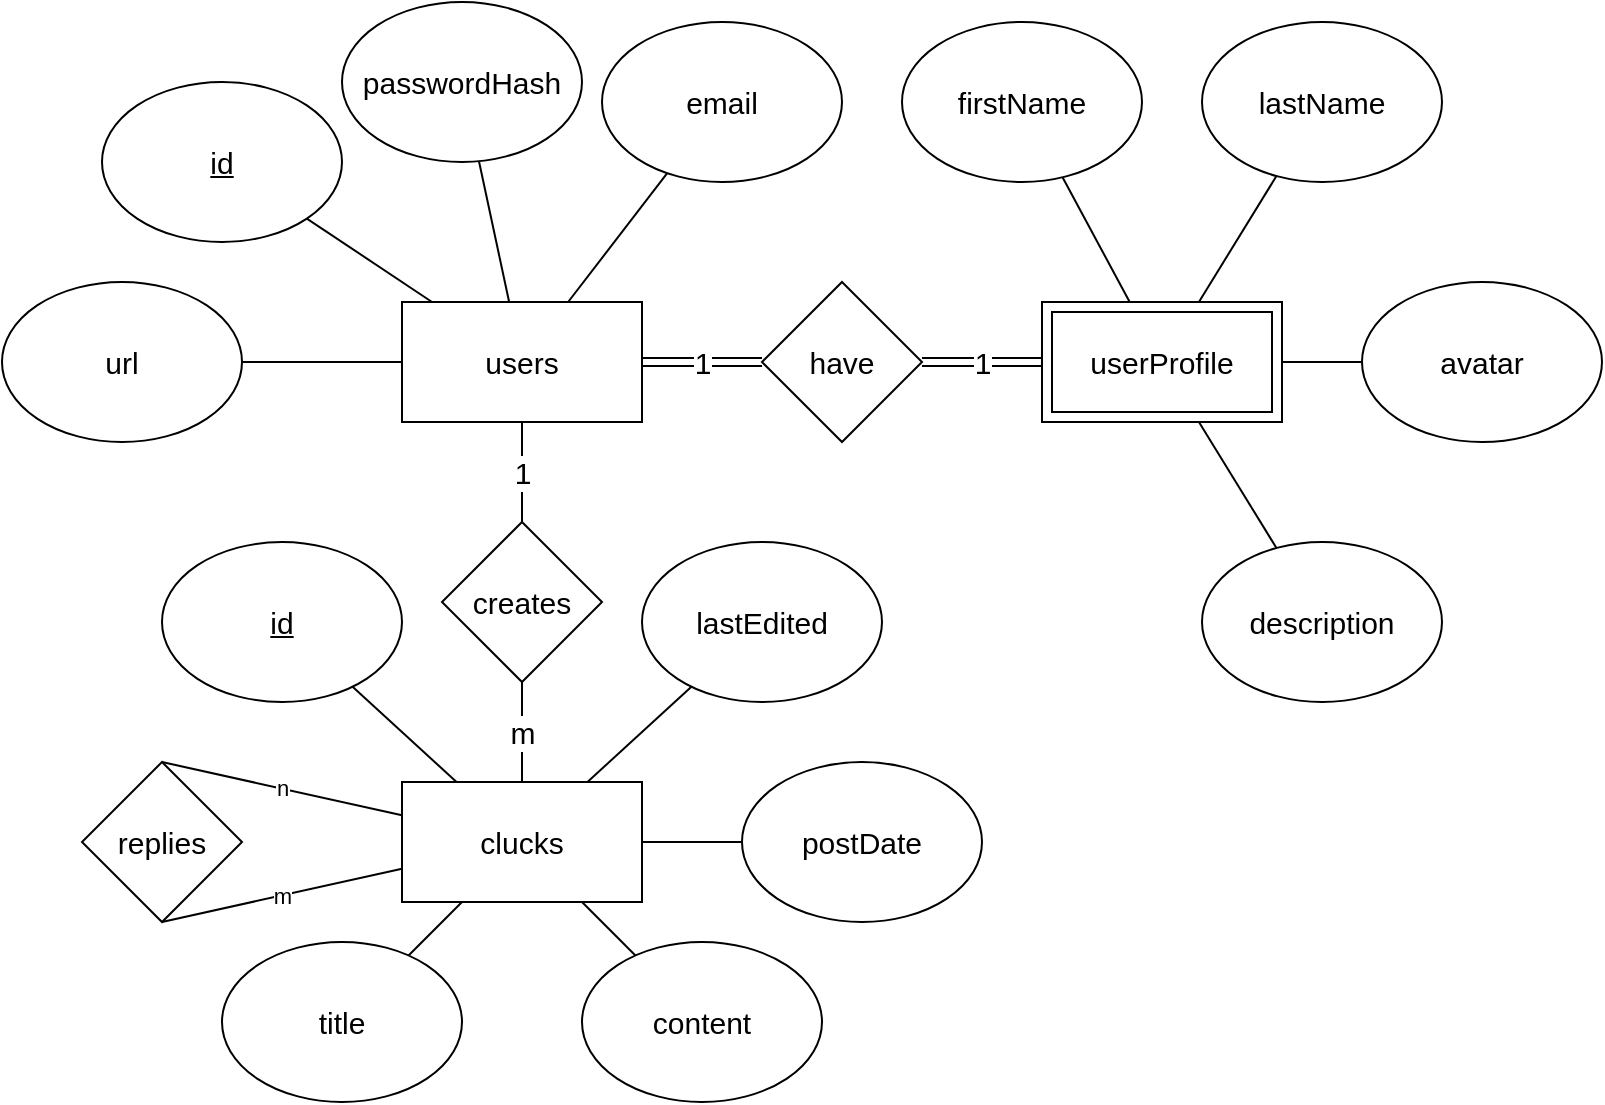 <mxfile version="14.4.9" type="github">
  <diagram id="FdH01JQC1spgoEAyih00" name="Page-1">
    <mxGraphModel dx="669" dy="626" grid="1" gridSize="10" guides="1" tooltips="1" connect="1" arrows="1" fold="1" page="1" pageScale="1" pageWidth="2000" pageHeight="2000" math="0" shadow="0">
      <root>
        <mxCell id="0" />
        <mxCell id="1" parent="0" />
        <mxCell id="WawIfko5WMgao0eIUD8T-9" value="1" style="edgeStyle=none;orthogonalLoop=1;jettySize=auto;html=1;endArrow=none;fontSize=15;" parent="1" source="WawIfko5WMgao0eIUD8T-1" target="WawIfko5WMgao0eIUD8T-8" edge="1">
          <mxGeometry relative="1" as="geometry" />
        </mxCell>
        <mxCell id="tNgVoDC_O4yaV1nt4Lbj-8" style="edgeStyle=none;orthogonalLoop=1;jettySize=auto;html=1;endArrow=none;" edge="1" parent="1" source="WawIfko5WMgao0eIUD8T-1" target="tNgVoDC_O4yaV1nt4Lbj-6">
          <mxGeometry relative="1" as="geometry" />
        </mxCell>
        <mxCell id="tNgVoDC_O4yaV1nt4Lbj-9" style="edgeStyle=none;orthogonalLoop=1;jettySize=auto;html=1;endArrow=none;" edge="1" parent="1" source="WawIfko5WMgao0eIUD8T-1" target="tNgVoDC_O4yaV1nt4Lbj-4">
          <mxGeometry relative="1" as="geometry" />
        </mxCell>
        <mxCell id="tNgVoDC_O4yaV1nt4Lbj-11" value="" style="edgeStyle=none;orthogonalLoop=1;jettySize=auto;html=1;endArrow=none;" edge="1" parent="1" source="WawIfko5WMgao0eIUD8T-1" target="tNgVoDC_O4yaV1nt4Lbj-10">
          <mxGeometry relative="1" as="geometry" />
        </mxCell>
        <mxCell id="WawIfko5WMgao0eIUD8T-1" value="users" style="rounded=0;whiteSpace=wrap;html=1;fontSize=15;" parent="1" vertex="1">
          <mxGeometry x="240" y="200" width="120" height="60" as="geometry" />
        </mxCell>
        <mxCell id="tNgVoDC_O4yaV1nt4Lbj-13" value="" style="edgeStyle=none;orthogonalLoop=1;jettySize=auto;html=1;endArrow=none;" edge="1" parent="1" source="WawIfko5WMgao0eIUD8T-2" target="tNgVoDC_O4yaV1nt4Lbj-12">
          <mxGeometry relative="1" as="geometry" />
        </mxCell>
        <mxCell id="tNgVoDC_O4yaV1nt4Lbj-15" value="" style="edgeStyle=none;orthogonalLoop=1;jettySize=auto;html=1;endArrow=none;" edge="1" parent="1" source="WawIfko5WMgao0eIUD8T-2" target="tNgVoDC_O4yaV1nt4Lbj-14">
          <mxGeometry relative="1" as="geometry" />
        </mxCell>
        <mxCell id="tNgVoDC_O4yaV1nt4Lbj-17" value="" style="edgeStyle=none;orthogonalLoop=1;jettySize=auto;html=1;endArrow=none;" edge="1" parent="1" source="WawIfko5WMgao0eIUD8T-2" target="tNgVoDC_O4yaV1nt4Lbj-16">
          <mxGeometry relative="1" as="geometry" />
        </mxCell>
        <mxCell id="tNgVoDC_O4yaV1nt4Lbj-20" value="" style="edgeStyle=none;orthogonalLoop=1;jettySize=auto;html=1;endArrow=none;" edge="1" parent="1" source="WawIfko5WMgao0eIUD8T-2" target="tNgVoDC_O4yaV1nt4Lbj-19">
          <mxGeometry relative="1" as="geometry" />
        </mxCell>
        <mxCell id="WawIfko5WMgao0eIUD8T-2" value="userProfile" style="shape=ext;margin=3;double=1;whiteSpace=wrap;html=1;align=center;fontSize=15;" parent="1" vertex="1">
          <mxGeometry x="560" y="200" width="120" height="60" as="geometry" />
        </mxCell>
        <mxCell id="WawIfko5WMgao0eIUD8T-6" value="1" style="edgeStyle=none;orthogonalLoop=1;jettySize=auto;html=1;endArrow=none;shape=link;fontSize=15;" parent="1" source="WawIfko5WMgao0eIUD8T-3" target="WawIfko5WMgao0eIUD8T-2" edge="1">
          <mxGeometry relative="1" as="geometry" />
        </mxCell>
        <mxCell id="WawIfko5WMgao0eIUD8T-3" value="have" style="rhombus;whiteSpace=wrap;html=1;rounded=0;fontSize=15;" parent="1" vertex="1">
          <mxGeometry x="420" y="190" width="80" height="80" as="geometry" />
        </mxCell>
        <mxCell id="WawIfko5WMgao0eIUD8T-5" value="1" style="endArrow=none;html=1;shape=link;fontSize=15;" parent="1" source="WawIfko5WMgao0eIUD8T-1" target="WawIfko5WMgao0eIUD8T-3" edge="1">
          <mxGeometry width="50" height="50" relative="1" as="geometry">
            <mxPoint x="690" y="500" as="sourcePoint" />
            <mxPoint x="740" y="450" as="targetPoint" />
          </mxGeometry>
        </mxCell>
        <mxCell id="tNgVoDC_O4yaV1nt4Lbj-22" value="n" style="edgeStyle=none;orthogonalLoop=1;jettySize=auto;html=1;endArrow=none;entryX=0.5;entryY=0;entryDx=0;entryDy=0;" edge="1" parent="1" source="WawIfko5WMgao0eIUD8T-7" target="tNgVoDC_O4yaV1nt4Lbj-21">
          <mxGeometry relative="1" as="geometry" />
        </mxCell>
        <mxCell id="tNgVoDC_O4yaV1nt4Lbj-25" value="" style="edgeStyle=none;orthogonalLoop=1;jettySize=auto;html=1;endArrow=none;" edge="1" parent="1" source="WawIfko5WMgao0eIUD8T-7" target="tNgVoDC_O4yaV1nt4Lbj-24">
          <mxGeometry relative="1" as="geometry" />
        </mxCell>
        <mxCell id="tNgVoDC_O4yaV1nt4Lbj-27" value="" style="edgeStyle=none;orthogonalLoop=1;jettySize=auto;html=1;endArrow=none;" edge="1" parent="1" source="WawIfko5WMgao0eIUD8T-7" target="tNgVoDC_O4yaV1nt4Lbj-26">
          <mxGeometry relative="1" as="geometry" />
        </mxCell>
        <mxCell id="tNgVoDC_O4yaV1nt4Lbj-29" value="" style="edgeStyle=none;orthogonalLoop=1;jettySize=auto;html=1;endArrow=none;" edge="1" parent="1" source="WawIfko5WMgao0eIUD8T-7" target="tNgVoDC_O4yaV1nt4Lbj-28">
          <mxGeometry relative="1" as="geometry" />
        </mxCell>
        <mxCell id="tNgVoDC_O4yaV1nt4Lbj-31" value="" style="edgeStyle=none;orthogonalLoop=1;jettySize=auto;html=1;endArrow=none;" edge="1" parent="1" source="WawIfko5WMgao0eIUD8T-7" target="tNgVoDC_O4yaV1nt4Lbj-30">
          <mxGeometry relative="1" as="geometry" />
        </mxCell>
        <mxCell id="tNgVoDC_O4yaV1nt4Lbj-35" value="" style="edgeStyle=none;orthogonalLoop=1;jettySize=auto;html=1;endArrow=none;" edge="1" parent="1" source="WawIfko5WMgao0eIUD8T-7" target="tNgVoDC_O4yaV1nt4Lbj-34">
          <mxGeometry relative="1" as="geometry" />
        </mxCell>
        <mxCell id="WawIfko5WMgao0eIUD8T-7" value="clucks" style="rounded=0;whiteSpace=wrap;html=1;fontSize=15;" parent="1" vertex="1">
          <mxGeometry x="240" y="440" width="120" height="60" as="geometry" />
        </mxCell>
        <mxCell id="WawIfko5WMgao0eIUD8T-10" value="m" style="edgeStyle=none;orthogonalLoop=1;jettySize=auto;html=1;endArrow=none;fontSize=15;" parent="1" source="WawIfko5WMgao0eIUD8T-8" target="WawIfko5WMgao0eIUD8T-7" edge="1">
          <mxGeometry relative="1" as="geometry" />
        </mxCell>
        <mxCell id="WawIfko5WMgao0eIUD8T-8" value="creates" style="rhombus;whiteSpace=wrap;html=1;rounded=0;fontSize=15;" parent="1" vertex="1">
          <mxGeometry x="260" y="310" width="80" height="80" as="geometry" />
        </mxCell>
        <mxCell id="tNgVoDC_O4yaV1nt4Lbj-1" value="email" style="ellipse;whiteSpace=wrap;html=1;rounded=0;fontSize=15;" vertex="1" parent="1">
          <mxGeometry x="340" y="60" width="120" height="80" as="geometry" />
        </mxCell>
        <mxCell id="tNgVoDC_O4yaV1nt4Lbj-3" value="" style="endArrow=none;html=1;" edge="1" parent="1" source="WawIfko5WMgao0eIUD8T-1" target="tNgVoDC_O4yaV1nt4Lbj-1">
          <mxGeometry width="50" height="50" relative="1" as="geometry">
            <mxPoint x="460" y="290" as="sourcePoint" />
            <mxPoint x="510" y="240" as="targetPoint" />
          </mxGeometry>
        </mxCell>
        <mxCell id="tNgVoDC_O4yaV1nt4Lbj-4" value="passwordHash" style="ellipse;whiteSpace=wrap;html=1;rounded=0;fontSize=15;" vertex="1" parent="1">
          <mxGeometry x="210" y="50" width="120" height="80" as="geometry" />
        </mxCell>
        <mxCell id="tNgVoDC_O4yaV1nt4Lbj-6" value="&lt;u&gt;id&lt;/u&gt;" style="ellipse;whiteSpace=wrap;html=1;rounded=0;fontSize=15;" vertex="1" parent="1">
          <mxGeometry x="90" y="90" width="120" height="80" as="geometry" />
        </mxCell>
        <mxCell id="tNgVoDC_O4yaV1nt4Lbj-10" value="url" style="ellipse;whiteSpace=wrap;html=1;rounded=0;fontSize=15;" vertex="1" parent="1">
          <mxGeometry x="40" y="190" width="120" height="80" as="geometry" />
        </mxCell>
        <mxCell id="tNgVoDC_O4yaV1nt4Lbj-12" value="firstName" style="ellipse;whiteSpace=wrap;html=1;fontSize=15;" vertex="1" parent="1">
          <mxGeometry x="490" y="60" width="120" height="80" as="geometry" />
        </mxCell>
        <mxCell id="tNgVoDC_O4yaV1nt4Lbj-14" value="lastName" style="ellipse;whiteSpace=wrap;html=1;fontSize=15;" vertex="1" parent="1">
          <mxGeometry x="640" y="60" width="120" height="80" as="geometry" />
        </mxCell>
        <mxCell id="tNgVoDC_O4yaV1nt4Lbj-16" value="description" style="ellipse;whiteSpace=wrap;html=1;fontSize=15;" vertex="1" parent="1">
          <mxGeometry x="640" y="320" width="120" height="80" as="geometry" />
        </mxCell>
        <mxCell id="tNgVoDC_O4yaV1nt4Lbj-19" value="avatar" style="ellipse;whiteSpace=wrap;html=1;fontSize=15;" vertex="1" parent="1">
          <mxGeometry x="720" y="190" width="120" height="80" as="geometry" />
        </mxCell>
        <mxCell id="tNgVoDC_O4yaV1nt4Lbj-23" value="m" style="edgeStyle=none;orthogonalLoop=1;jettySize=auto;html=1;endArrow=none;exitX=0.5;exitY=1;exitDx=0;exitDy=0;" edge="1" parent="1" source="tNgVoDC_O4yaV1nt4Lbj-21" target="WawIfko5WMgao0eIUD8T-7">
          <mxGeometry relative="1" as="geometry" />
        </mxCell>
        <mxCell id="tNgVoDC_O4yaV1nt4Lbj-21" value="replies" style="rhombus;whiteSpace=wrap;html=1;rounded=0;fontSize=15;" vertex="1" parent="1">
          <mxGeometry x="80" y="430" width="80" height="80" as="geometry" />
        </mxCell>
        <mxCell id="tNgVoDC_O4yaV1nt4Lbj-24" value="&lt;u&gt;id&lt;/u&gt;" style="ellipse;whiteSpace=wrap;html=1;rounded=0;fontSize=15;" vertex="1" parent="1">
          <mxGeometry x="120" y="320" width="120" height="80" as="geometry" />
        </mxCell>
        <mxCell id="tNgVoDC_O4yaV1nt4Lbj-26" value="title" style="ellipse;whiteSpace=wrap;html=1;rounded=0;fontSize=15;" vertex="1" parent="1">
          <mxGeometry x="150" y="520" width="120" height="80" as="geometry" />
        </mxCell>
        <mxCell id="tNgVoDC_O4yaV1nt4Lbj-28" value="content" style="ellipse;whiteSpace=wrap;html=1;rounded=0;fontSize=15;" vertex="1" parent="1">
          <mxGeometry x="330" y="520" width="120" height="80" as="geometry" />
        </mxCell>
        <mxCell id="tNgVoDC_O4yaV1nt4Lbj-30" value="postDate" style="ellipse;whiteSpace=wrap;html=1;rounded=0;fontSize=15;" vertex="1" parent="1">
          <mxGeometry x="410" y="430" width="120" height="80" as="geometry" />
        </mxCell>
        <mxCell id="tNgVoDC_O4yaV1nt4Lbj-34" value="lastEdited" style="ellipse;whiteSpace=wrap;html=1;rounded=0;fontSize=15;" vertex="1" parent="1">
          <mxGeometry x="360" y="320" width="120" height="80" as="geometry" />
        </mxCell>
      </root>
    </mxGraphModel>
  </diagram>
</mxfile>
